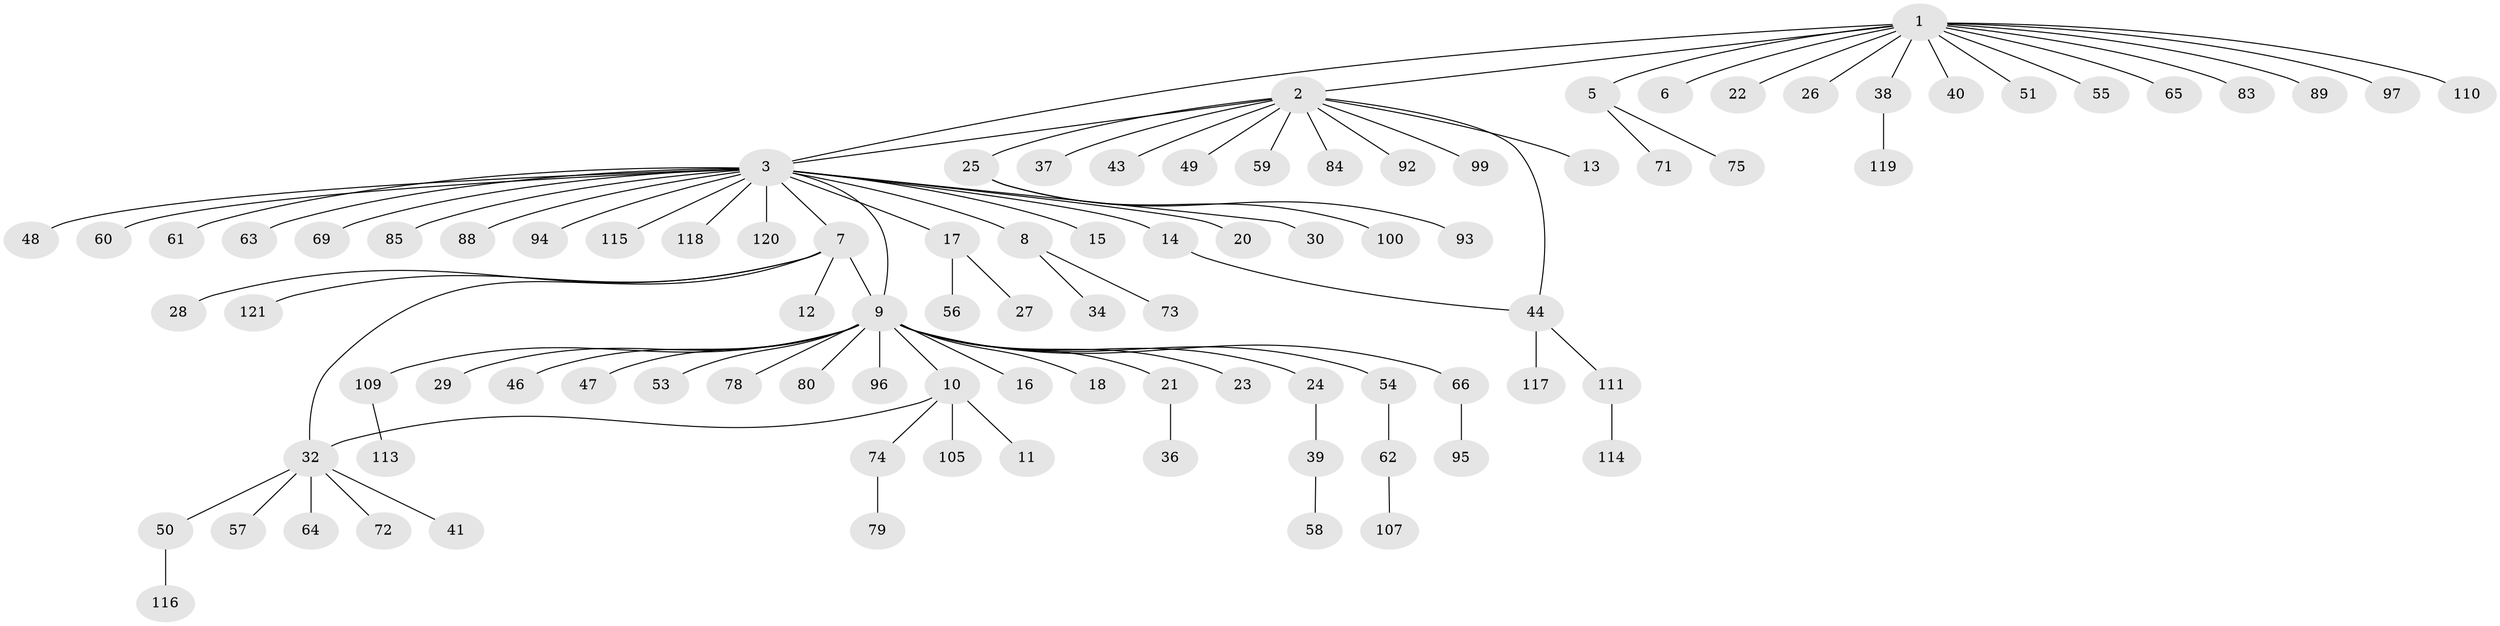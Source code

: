 // original degree distribution, {15: 0.008264462809917356, 12: 0.008264462809917356, 13: 0.008264462809917356, 10: 0.008264462809917356, 4: 0.024793388429752067, 1: 0.628099173553719, 7: 0.008264462809917356, 20: 0.008264462809917356, 5: 0.008264462809917356, 2: 0.23140495867768596, 3: 0.049586776859504134, 8: 0.008264462809917356}
// Generated by graph-tools (version 1.1) at 2025/11/02/27/25 16:11:15]
// undirected, 94 vertices, 97 edges
graph export_dot {
graph [start="1"]
  node [color=gray90,style=filled];
  1 [super="+33"];
  2 [super="+35"];
  3 [super="+4"];
  5;
  6;
  7 [super="+19"];
  8 [super="+42"];
  9 [super="+70"];
  10 [super="+91"];
  11 [super="+52"];
  12;
  13;
  14;
  15 [super="+106"];
  16 [super="+77"];
  17;
  18;
  20;
  21;
  22 [super="+67"];
  23;
  24 [super="+112"];
  25 [super="+87"];
  26;
  27 [super="+31"];
  28;
  29;
  30;
  32 [super="+108"];
  34 [super="+68"];
  36;
  37;
  38 [super="+45"];
  39;
  40;
  41 [super="+98"];
  43;
  44 [super="+76"];
  46;
  47;
  48;
  49;
  50 [super="+104"];
  51;
  53;
  54;
  55;
  56;
  57;
  58;
  59;
  60;
  61;
  62 [super="+86"];
  63 [super="+81"];
  64 [super="+102"];
  65;
  66;
  69 [super="+103"];
  71;
  72;
  73;
  74;
  75 [super="+82"];
  78;
  79;
  80;
  83;
  84;
  85;
  88;
  89 [super="+90"];
  92;
  93 [super="+101"];
  94;
  95;
  96;
  97;
  99;
  100;
  105;
  107;
  109;
  110;
  111;
  113;
  114;
  115;
  116;
  117;
  118;
  119;
  120;
  121;
  1 -- 2;
  1 -- 3;
  1 -- 5 [weight=2];
  1 -- 6;
  1 -- 22;
  1 -- 26;
  1 -- 38;
  1 -- 40;
  1 -- 55;
  1 -- 65;
  1 -- 83;
  1 -- 89;
  1 -- 97;
  1 -- 110;
  1 -- 51;
  2 -- 3;
  2 -- 13;
  2 -- 25;
  2 -- 37;
  2 -- 43;
  2 -- 49;
  2 -- 59;
  2 -- 84;
  2 -- 92;
  2 -- 99;
  2 -- 44;
  3 -- 9;
  3 -- 14;
  3 -- 15;
  3 -- 20;
  3 -- 48;
  3 -- 69;
  3 -- 85;
  3 -- 88;
  3 -- 94;
  3 -- 118;
  3 -- 7;
  3 -- 8;
  3 -- 17;
  3 -- 115;
  3 -- 120;
  3 -- 60;
  3 -- 61;
  3 -- 30;
  3 -- 63;
  5 -- 71;
  5 -- 75;
  7 -- 9;
  7 -- 12;
  7 -- 28;
  7 -- 32;
  7 -- 121;
  8 -- 34;
  8 -- 73;
  9 -- 10;
  9 -- 16 [weight=2];
  9 -- 18;
  9 -- 21;
  9 -- 23;
  9 -- 24;
  9 -- 29;
  9 -- 46;
  9 -- 47;
  9 -- 53;
  9 -- 54;
  9 -- 66;
  9 -- 78;
  9 -- 80;
  9 -- 96;
  9 -- 109;
  10 -- 11;
  10 -- 32;
  10 -- 74;
  10 -- 105;
  14 -- 44;
  17 -- 27;
  17 -- 56;
  21 -- 36;
  24 -- 39;
  25 -- 100;
  25 -- 93;
  32 -- 41;
  32 -- 50;
  32 -- 57;
  32 -- 64;
  32 -- 72;
  38 -- 119;
  39 -- 58;
  44 -- 117;
  44 -- 111;
  50 -- 116;
  54 -- 62;
  62 -- 107;
  66 -- 95;
  74 -- 79;
  109 -- 113;
  111 -- 114;
}
